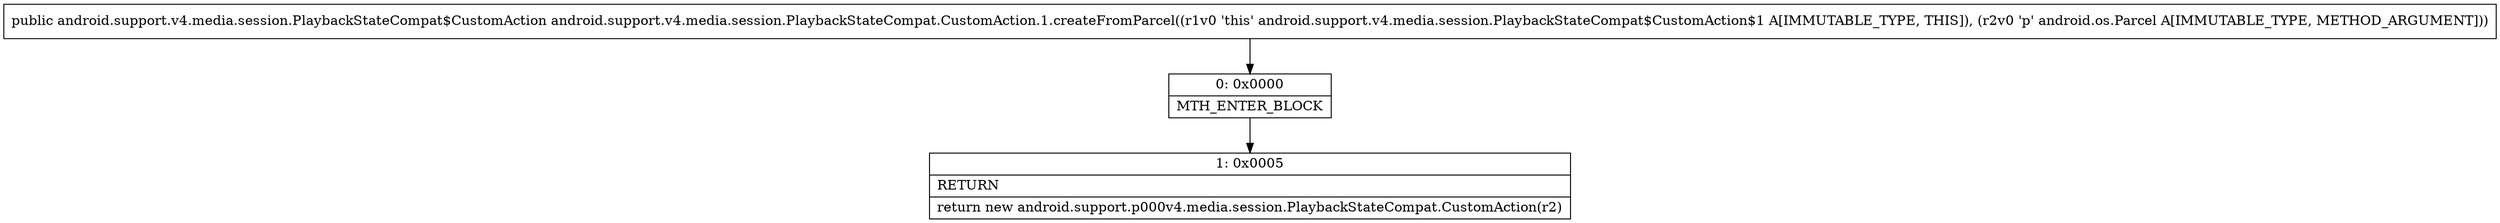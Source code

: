 digraph "CFG forandroid.support.v4.media.session.PlaybackStateCompat.CustomAction.1.createFromParcel(Landroid\/os\/Parcel;)Landroid\/support\/v4\/media\/session\/PlaybackStateCompat$CustomAction;" {
Node_0 [shape=record,label="{0\:\ 0x0000|MTH_ENTER_BLOCK\l}"];
Node_1 [shape=record,label="{1\:\ 0x0005|RETURN\l|return new android.support.p000v4.media.session.PlaybackStateCompat.CustomAction(r2)\l}"];
MethodNode[shape=record,label="{public android.support.v4.media.session.PlaybackStateCompat$CustomAction android.support.v4.media.session.PlaybackStateCompat.CustomAction.1.createFromParcel((r1v0 'this' android.support.v4.media.session.PlaybackStateCompat$CustomAction$1 A[IMMUTABLE_TYPE, THIS]), (r2v0 'p' android.os.Parcel A[IMMUTABLE_TYPE, METHOD_ARGUMENT])) }"];
MethodNode -> Node_0;
Node_0 -> Node_1;
}

